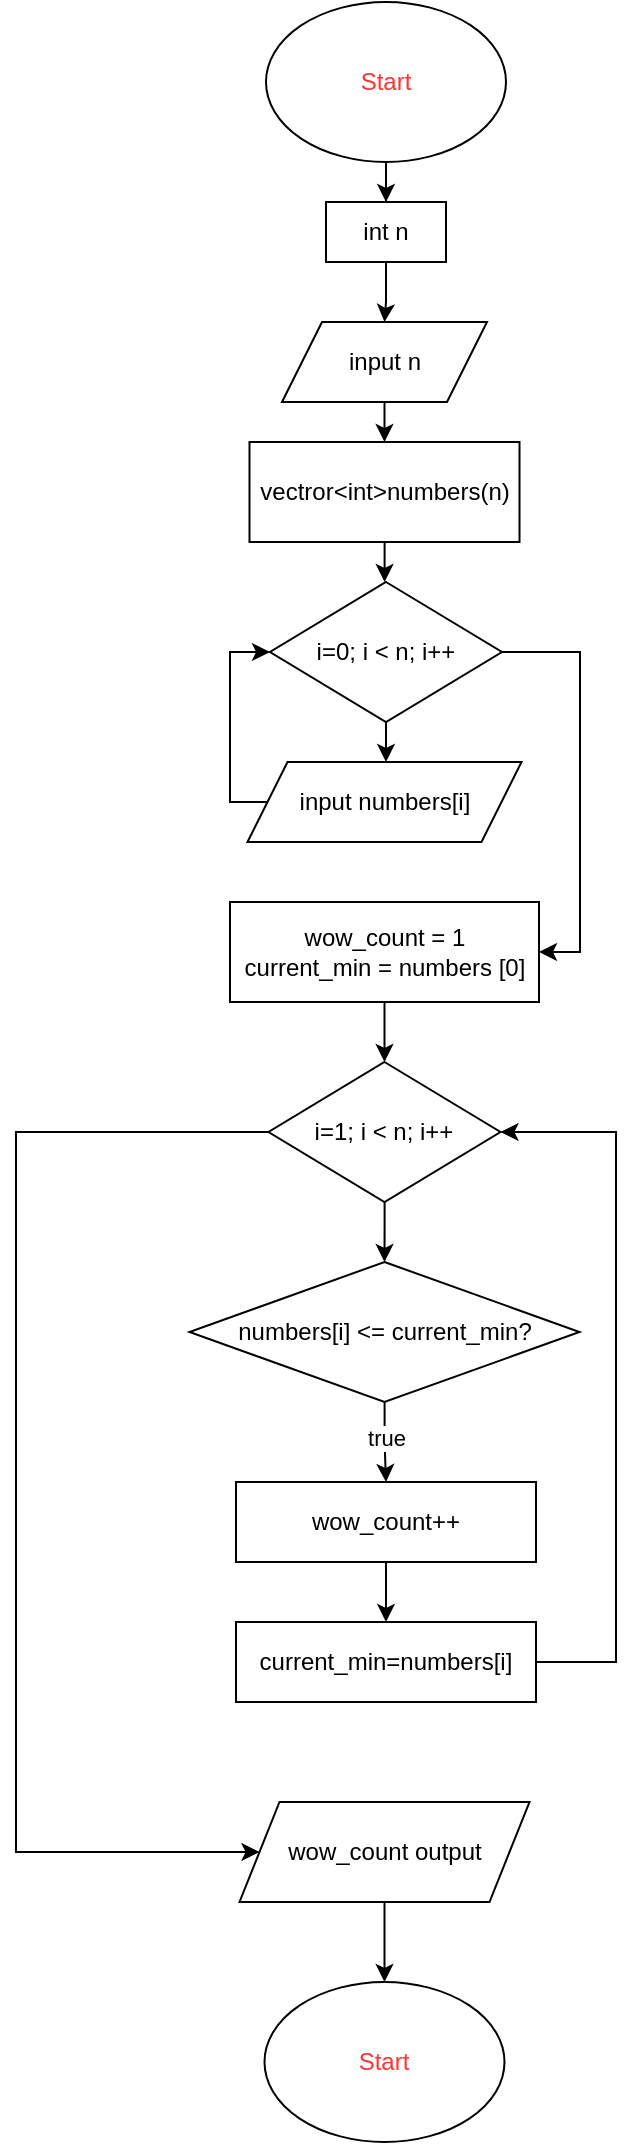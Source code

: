 <mxfile version="24.7.17">
  <diagram name="Страница — 1" id="j9DjgkxPOLqC21O9HBEP">
    <mxGraphModel dx="1221" dy="717" grid="1" gridSize="10" guides="1" tooltips="1" connect="1" arrows="1" fold="1" page="1" pageScale="1" pageWidth="1169" pageHeight="1654" math="0" shadow="0">
      <root>
        <mxCell id="0" />
        <mxCell id="1" parent="0" />
        <mxCell id="_xCu2DR_NCA421wGbat--3" style="edgeStyle=orthogonalEdgeStyle;rounded=0;orthogonalLoop=1;jettySize=auto;html=1;entryX=0.5;entryY=0;entryDx=0;entryDy=0;" edge="1" parent="1" source="_xCu2DR_NCA421wGbat--1" target="_xCu2DR_NCA421wGbat--2">
          <mxGeometry relative="1" as="geometry" />
        </mxCell>
        <mxCell id="_xCu2DR_NCA421wGbat--1" value="&lt;font color=&quot;#ff3333&quot;&gt;Start&lt;/font&gt;" style="ellipse;whiteSpace=wrap;html=1;" vertex="1" parent="1">
          <mxGeometry x="525" y="10" width="120" height="80" as="geometry" />
        </mxCell>
        <mxCell id="_xCu2DR_NCA421wGbat--5" style="edgeStyle=orthogonalEdgeStyle;rounded=0;orthogonalLoop=1;jettySize=auto;html=1;" edge="1" parent="1" source="_xCu2DR_NCA421wGbat--2" target="_xCu2DR_NCA421wGbat--4">
          <mxGeometry relative="1" as="geometry" />
        </mxCell>
        <mxCell id="_xCu2DR_NCA421wGbat--2" value="int n" style="rounded=0;whiteSpace=wrap;html=1;" vertex="1" parent="1">
          <mxGeometry x="555" y="110" width="60" height="30" as="geometry" />
        </mxCell>
        <mxCell id="_xCu2DR_NCA421wGbat--7" style="edgeStyle=orthogonalEdgeStyle;rounded=0;orthogonalLoop=1;jettySize=auto;html=1;" edge="1" parent="1" source="_xCu2DR_NCA421wGbat--4" target="_xCu2DR_NCA421wGbat--6">
          <mxGeometry relative="1" as="geometry" />
        </mxCell>
        <mxCell id="_xCu2DR_NCA421wGbat--4" value="input n" style="shape=parallelogram;perimeter=parallelogramPerimeter;whiteSpace=wrap;html=1;fixedSize=1;" vertex="1" parent="1">
          <mxGeometry x="533" y="170" width="102.5" height="40" as="geometry" />
        </mxCell>
        <mxCell id="_xCu2DR_NCA421wGbat--9" style="edgeStyle=orthogonalEdgeStyle;rounded=0;orthogonalLoop=1;jettySize=auto;html=1;entryX=0.5;entryY=0;entryDx=0;entryDy=0;" edge="1" parent="1" source="_xCu2DR_NCA421wGbat--6" target="_xCu2DR_NCA421wGbat--8">
          <mxGeometry relative="1" as="geometry" />
        </mxCell>
        <mxCell id="_xCu2DR_NCA421wGbat--6" value="vectror&amp;lt;int&amp;gt;numbers(n)" style="rounded=0;whiteSpace=wrap;html=1;" vertex="1" parent="1">
          <mxGeometry x="516.75" y="230" width="135" height="50" as="geometry" />
        </mxCell>
        <mxCell id="_xCu2DR_NCA421wGbat--11" style="edgeStyle=orthogonalEdgeStyle;rounded=0;orthogonalLoop=1;jettySize=auto;html=1;entryX=0.5;entryY=0;entryDx=0;entryDy=0;" edge="1" parent="1" source="_xCu2DR_NCA421wGbat--8" target="_xCu2DR_NCA421wGbat--10">
          <mxGeometry relative="1" as="geometry" />
        </mxCell>
        <mxCell id="_xCu2DR_NCA421wGbat--15" style="edgeStyle=orthogonalEdgeStyle;rounded=0;orthogonalLoop=1;jettySize=auto;html=1;entryX=1;entryY=0.5;entryDx=0;entryDy=0;" edge="1" parent="1" source="_xCu2DR_NCA421wGbat--8" target="_xCu2DR_NCA421wGbat--13">
          <mxGeometry relative="1" as="geometry">
            <Array as="points">
              <mxPoint x="682" y="335" />
              <mxPoint x="682" y="485" />
            </Array>
          </mxGeometry>
        </mxCell>
        <mxCell id="_xCu2DR_NCA421wGbat--8" value="i=0; i &amp;lt; n; i++" style="rhombus;whiteSpace=wrap;html=1;" vertex="1" parent="1">
          <mxGeometry x="527" y="300" width="116" height="70" as="geometry" />
        </mxCell>
        <mxCell id="_xCu2DR_NCA421wGbat--12" style="edgeStyle=orthogonalEdgeStyle;rounded=0;orthogonalLoop=1;jettySize=auto;html=1;entryX=0;entryY=0.5;entryDx=0;entryDy=0;" edge="1" parent="1" source="_xCu2DR_NCA421wGbat--10" target="_xCu2DR_NCA421wGbat--8">
          <mxGeometry relative="1" as="geometry">
            <Array as="points">
              <mxPoint x="507" y="410" />
              <mxPoint x="507" y="335" />
            </Array>
          </mxGeometry>
        </mxCell>
        <mxCell id="_xCu2DR_NCA421wGbat--10" value="input numbers[i]" style="shape=parallelogram;perimeter=parallelogramPerimeter;whiteSpace=wrap;html=1;fixedSize=1;" vertex="1" parent="1">
          <mxGeometry x="515.75" y="390" width="137" height="40" as="geometry" />
        </mxCell>
        <mxCell id="_xCu2DR_NCA421wGbat--19" style="edgeStyle=orthogonalEdgeStyle;rounded=0;orthogonalLoop=1;jettySize=auto;html=1;entryX=0.5;entryY=0;entryDx=0;entryDy=0;" edge="1" parent="1" source="_xCu2DR_NCA421wGbat--13" target="_xCu2DR_NCA421wGbat--17">
          <mxGeometry relative="1" as="geometry" />
        </mxCell>
        <mxCell id="_xCu2DR_NCA421wGbat--13" value="wow_count = 1&lt;div&gt;current_min = numbers [0]&lt;/div&gt;" style="rounded=0;whiteSpace=wrap;html=1;" vertex="1" parent="1">
          <mxGeometry x="507" y="460" width="154.5" height="50" as="geometry" />
        </mxCell>
        <mxCell id="_xCu2DR_NCA421wGbat--21" style="edgeStyle=orthogonalEdgeStyle;rounded=0;orthogonalLoop=1;jettySize=auto;html=1;entryX=0.5;entryY=0;entryDx=0;entryDy=0;" edge="1" parent="1" source="_xCu2DR_NCA421wGbat--17" target="_xCu2DR_NCA421wGbat--20">
          <mxGeometry relative="1" as="geometry" />
        </mxCell>
        <mxCell id="_xCu2DR_NCA421wGbat--33" style="edgeStyle=orthogonalEdgeStyle;rounded=0;orthogonalLoop=1;jettySize=auto;html=1;entryX=0;entryY=0.5;entryDx=0;entryDy=0;" edge="1" parent="1" source="_xCu2DR_NCA421wGbat--17" target="_xCu2DR_NCA421wGbat--31">
          <mxGeometry relative="1" as="geometry">
            <Array as="points">
              <mxPoint x="400" y="575" />
              <mxPoint x="400" y="935" />
            </Array>
          </mxGeometry>
        </mxCell>
        <mxCell id="_xCu2DR_NCA421wGbat--17" value="i=1; i &amp;lt; n; i++" style="rhombus;whiteSpace=wrap;html=1;" vertex="1" parent="1">
          <mxGeometry x="526.25" y="540" width="116" height="70" as="geometry" />
        </mxCell>
        <mxCell id="_xCu2DR_NCA421wGbat--23" style="edgeStyle=orthogonalEdgeStyle;rounded=0;orthogonalLoop=1;jettySize=auto;html=1;entryX=0.5;entryY=0;entryDx=0;entryDy=0;" edge="1" parent="1" source="_xCu2DR_NCA421wGbat--20" target="_xCu2DR_NCA421wGbat--22">
          <mxGeometry relative="1" as="geometry" />
        </mxCell>
        <mxCell id="_xCu2DR_NCA421wGbat--24" value="true" style="edgeLabel;html=1;align=center;verticalAlign=middle;resizable=0;points=[];" vertex="1" connectable="0" parent="_xCu2DR_NCA421wGbat--23">
          <mxGeometry x="-0.15" relative="1" as="geometry">
            <mxPoint as="offset" />
          </mxGeometry>
        </mxCell>
        <mxCell id="_xCu2DR_NCA421wGbat--20" value="numbers[i] &amp;lt;= current_min?" style="rhombus;whiteSpace=wrap;html=1;" vertex="1" parent="1">
          <mxGeometry x="486.75" y="640" width="195" height="70" as="geometry" />
        </mxCell>
        <mxCell id="_xCu2DR_NCA421wGbat--26" style="edgeStyle=orthogonalEdgeStyle;rounded=0;orthogonalLoop=1;jettySize=auto;html=1;" edge="1" parent="1" source="_xCu2DR_NCA421wGbat--22" target="_xCu2DR_NCA421wGbat--25">
          <mxGeometry relative="1" as="geometry" />
        </mxCell>
        <mxCell id="_xCu2DR_NCA421wGbat--22" value="wow_count++" style="rounded=0;whiteSpace=wrap;html=1;" vertex="1" parent="1">
          <mxGeometry x="510" y="750" width="150" height="40" as="geometry" />
        </mxCell>
        <mxCell id="_xCu2DR_NCA421wGbat--28" style="edgeStyle=orthogonalEdgeStyle;rounded=0;orthogonalLoop=1;jettySize=auto;html=1;entryX=1;entryY=0.5;entryDx=0;entryDy=0;" edge="1" parent="1" source="_xCu2DR_NCA421wGbat--25" target="_xCu2DR_NCA421wGbat--17">
          <mxGeometry relative="1" as="geometry">
            <Array as="points">
              <mxPoint x="700" y="840" />
              <mxPoint x="700" y="575" />
            </Array>
          </mxGeometry>
        </mxCell>
        <mxCell id="_xCu2DR_NCA421wGbat--25" value="current_min=numbers[i]" style="rounded=0;whiteSpace=wrap;html=1;" vertex="1" parent="1">
          <mxGeometry x="510" y="820" width="150" height="40" as="geometry" />
        </mxCell>
        <mxCell id="_xCu2DR_NCA421wGbat--36" style="edgeStyle=orthogonalEdgeStyle;rounded=0;orthogonalLoop=1;jettySize=auto;html=1;" edge="1" parent="1" source="_xCu2DR_NCA421wGbat--31" target="_xCu2DR_NCA421wGbat--35">
          <mxGeometry relative="1" as="geometry" />
        </mxCell>
        <mxCell id="_xCu2DR_NCA421wGbat--31" value="wow_count output" style="shape=parallelogram;perimeter=parallelogramPerimeter;whiteSpace=wrap;html=1;fixedSize=1;" vertex="1" parent="1">
          <mxGeometry x="511.75" y="910" width="145" height="50" as="geometry" />
        </mxCell>
        <mxCell id="_xCu2DR_NCA421wGbat--35" value="&lt;font color=&quot;#ff3333&quot;&gt;Start&lt;/font&gt;" style="ellipse;whiteSpace=wrap;html=1;" vertex="1" parent="1">
          <mxGeometry x="524.25" y="1000" width="120" height="80" as="geometry" />
        </mxCell>
      </root>
    </mxGraphModel>
  </diagram>
</mxfile>
